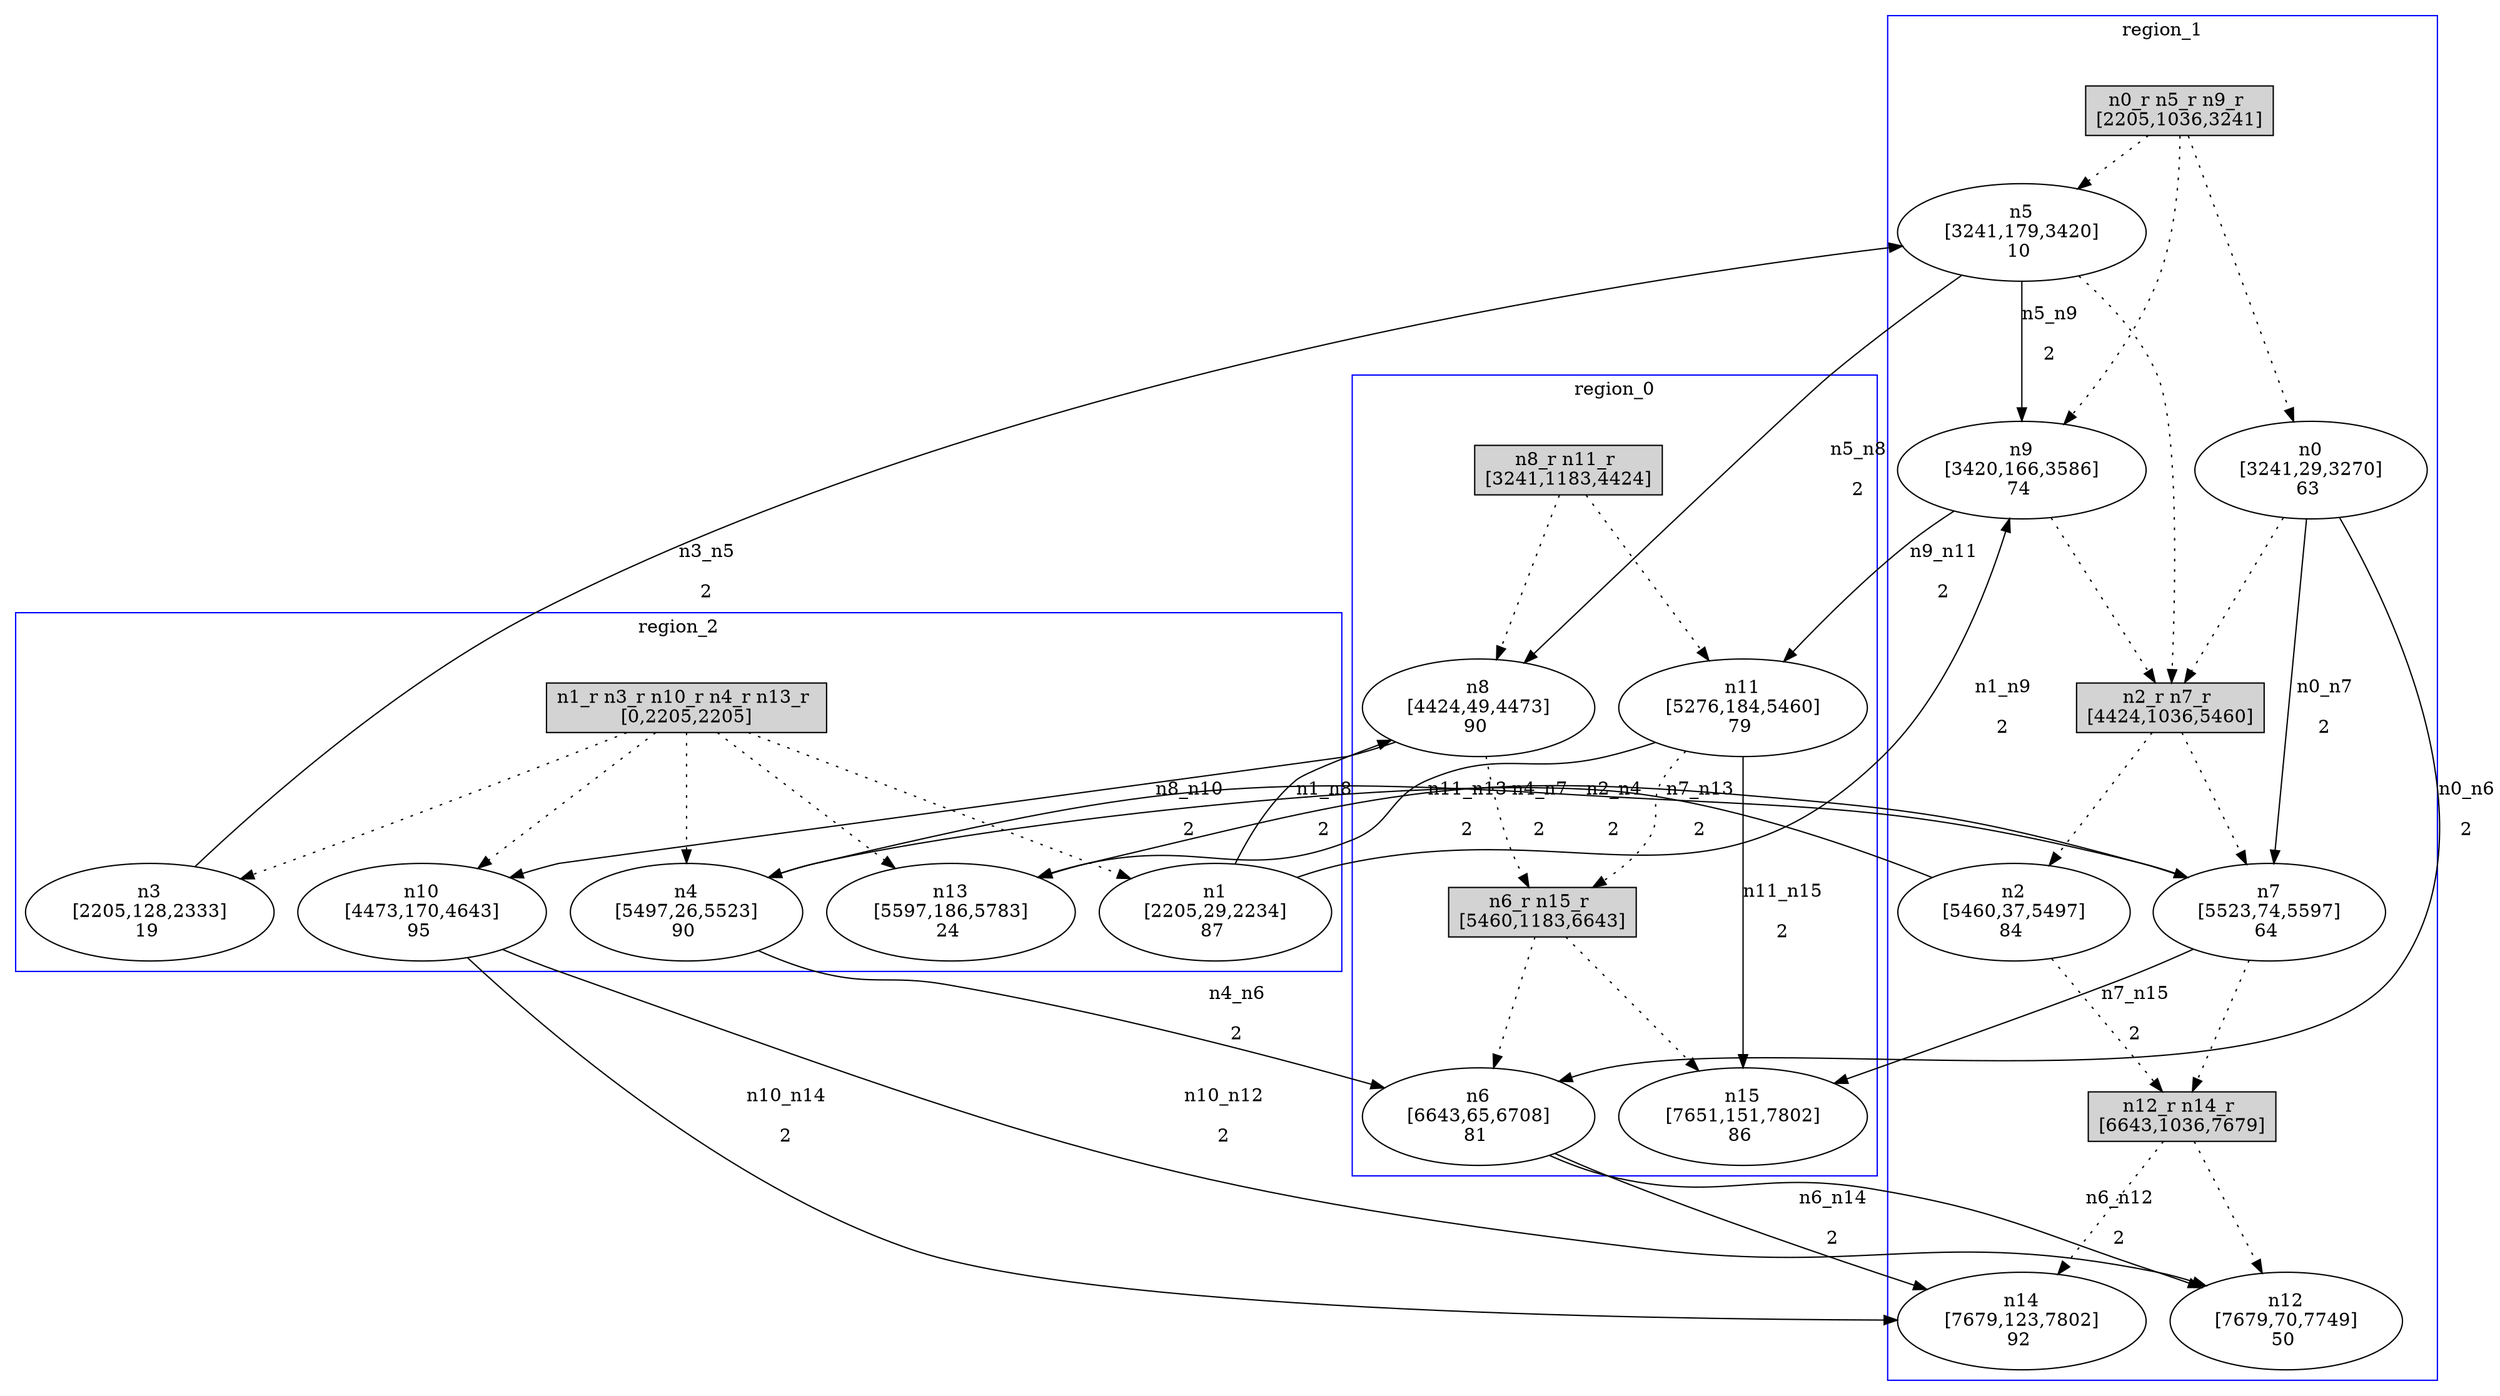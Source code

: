 //3-LSsolveMIPnSolStatus 2.
//4-SL 7802.
//5-LSsolveMIPsolveTime(double) 30.1383.
//6-reconfigurateNum(int) 6.
//7-reconfigurateTime(int) 7679.
digraph test_0 {
	size="28,40";
	subgraph cluster0 {
		stytle=filled;
		color=blue;
		label=region_0;
		reconfNode_0_1 [ shape = box, style = filled, label = "n8_r n11_r \n[3241,1183,4424]" ];
		n8 [ label="n8\n[4424,49,4473]\n90 " ];
		n11 [ label="n11\n[5276,184,5460]\n79 " ];
		reconfNode_0_1 -> n8 [ style = dotted ];
		reconfNode_0_1 -> n11 [ style = dotted ];
		n8 -> reconfNode_0_2 [ style = dotted ];
		n11 -> reconfNode_0_2 [ style = dotted ];
		reconfNode_0_2 [ shape = box, style = filled, label = "n6_r n15_r \n[5460,1183,6643]" ];
		n6 [ label="n6\n[6643,65,6708]\n81 " ];
		n15 [ label="n15\n[7651,151,7802]\n86 " ];
		reconfNode_0_2 -> n6 [ style = dotted ];
		reconfNode_0_2 -> n15 [ style = dotted ];
	}
	subgraph cluster1 {
		stytle=filled;
		color=blue;
		label=region_1;
		reconfNode_1_1 [ shape = box, style = filled, label = "n0_r n5_r n9_r \n[2205,1036,3241]" ];
		n0 [ label="n0\n[3241,29,3270]\n63 " ];
		n5 [ label="n5\n[3241,179,3420]\n10 " ];
		n9 [ label="n9\n[3420,166,3586]\n74 " ];
		reconfNode_1_1 -> n0 [ style = dotted ];
		reconfNode_1_1 -> n5 [ style = dotted ];
		reconfNode_1_1 -> n9 [ style = dotted ];
		n0 -> reconfNode_1_2 [ style = dotted ];
		n5 -> reconfNode_1_2 [ style = dotted ];
		n9 -> reconfNode_1_2 [ style = dotted ];
		reconfNode_1_2 [ shape = box, style = filled, label = "n2_r n7_r \n[4424,1036,5460]" ];
		n2 [ label="n2\n[5460,37,5497]\n84 " ];
		n7 [ label="n7\n[5523,74,5597]\n64 " ];
		reconfNode_1_2 -> n2 [ style = dotted ];
		reconfNode_1_2 -> n7 [ style = dotted ];
		n2 -> reconfNode_1_3 [ style = dotted ];
		n7 -> reconfNode_1_3 [ style = dotted ];
		reconfNode_1_3 [ shape = box, style = filled, label = "n12_r n14_r \n[6643,1036,7679]" ];
		n12 [ label="n12\n[7679,70,7749]\n50 " ];
		n14 [ label="n14\n[7679,123,7802]\n92 " ];
		reconfNode_1_3 -> n12 [ style = dotted ];
		reconfNode_1_3 -> n14 [ style = dotted ];
	}
	subgraph cluster2 {
		stytle=filled;
		color=blue;
		label=region_2;
		reconfNode_2_1 [ shape = box, style = filled, label = "n1_r n3_r n10_r n4_r n13_r \n[0,2205,2205]" ];
		n1 [ label="n1\n[2205,29,2234]\n87 " ];
		n3 [ label="n3\n[2205,128,2333]\n19 " ];
		n10 [ label="n10\n[4473,170,4643]\n95 " ];
		n4 [ label="n4\n[5497,26,5523]\n90 " ];
		n13 [ label="n13\n[5597,186,5783]\n24 " ];
		reconfNode_2_1 -> n1 [ style = dotted ];
		reconfNode_2_1 -> n3 [ style = dotted ];
		reconfNode_2_1 -> n10 [ style = dotted ];
		reconfNode_2_1 -> n4 [ style = dotted ];
		reconfNode_2_1 -> n13 [ style = dotted ];
	}
	n0 -> n6 [ label="n0_n6\n2" ];
	n0 -> n7 [ label="n0_n7\n2" ];
	n6 -> n12 [ label="n6_n12\n2" ];
	n6 -> n14 [ label="n6_n14\n2" ];
	n7 -> n13 [ label="n7_n13\n2" ];
	n7 -> n15 [ label="n7_n15\n2" ];
	n1 -> n8 [ label="n1_n8\n2" ];
	n1 -> n9 [ label="n1_n9\n2" ];
	n8 -> n10 [ label="n8_n10\n2" ];
	n9 -> n11 [ label="n9_n11\n2" ];
	n2 -> n4 [ label="n2_n4\n2" ];
	n4 -> n6 [ label="n4_n6\n2" ];
	n4 -> n7 [ label="n4_n7\n2" ];
	n3 -> n5 [ label="n3_n5\n2" ];
	n5 -> n8 [ label="n5_n8\n2" ];
	n5 -> n9 [ label="n5_n9\n2" ];
	n10 -> n12 [ label="n10_n12\n2" ];
	n10 -> n14 [ label="n10_n14\n2" ];
	n11 -> n13 [ label="n11_n13\n2" ];
	n11 -> n15 [ label="n11_n15\n2" ];
}
